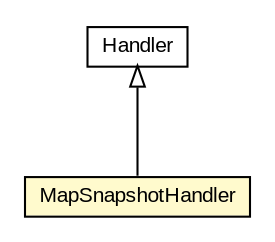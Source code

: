 #!/usr/local/bin/dot
#
# Class diagram 
# Generated by UMLGraph version R5_6-24-gf6e263 (http://www.umlgraph.org/)
#

digraph G {
	edge [fontname="arial",fontsize=10,labelfontname="arial",labelfontsize=10];
	node [fontname="arial",fontsize=10,shape=plaintext];
	nodesep=0.25;
	ranksep=0.5;
	// org.osmdroid.views.drawing.MapSnapshotHandler
	c152400 [label=<<table title="org.osmdroid.views.drawing.MapSnapshotHandler" border="0" cellborder="1" cellspacing="0" cellpadding="2" port="p" bgcolor="lemonChiffon" href="./MapSnapshotHandler.html">
		<tr><td><table border="0" cellspacing="0" cellpadding="1">
<tr><td align="center" balign="center"> MapSnapshotHandler </td></tr>
		</table></td></tr>
		</table>>, URL="./MapSnapshotHandler.html", fontname="arial", fontcolor="black", fontsize=10.0];
	//org.osmdroid.views.drawing.MapSnapshotHandler extends Handler
	c152561:p -> c152400:p [dir=back,arrowtail=empty];
	// Handler
	c152561[label=<<table title="Handler" border="0" cellborder="1" cellspacing="0" cellpadding="2" port="p" href="http://java.sun.com/j2se/1.4.2/docs/api//Handler.html">
		<tr><td><table border="0" cellspacing="0" cellpadding="1">
<tr><td align="center" balign="center"> Handler </td></tr>
		</table></td></tr>
		</table>>, fontname="arial", fontcolor="black", fontsize=10.0];
}

